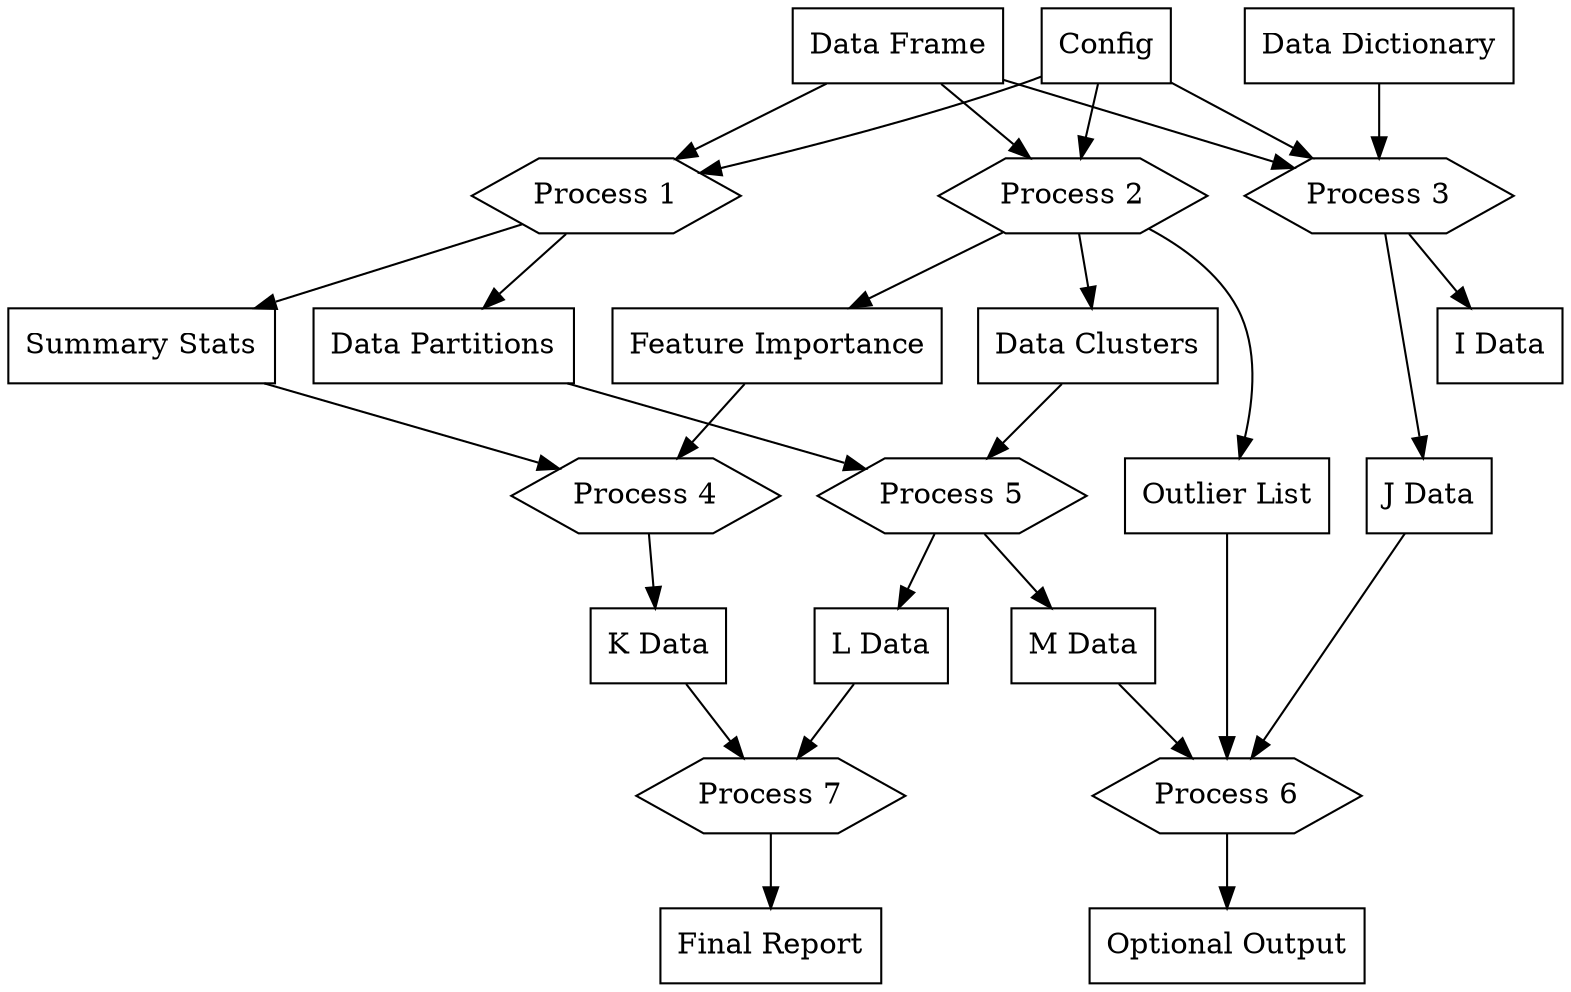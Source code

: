 digraph G {
  D3 [label="Config"; shape=rect;]
  D4 [label="Data Frame"; shape=rect;]
  D5 [label="Summary Stats"; shape=rect;]
  D6 [label="Data Partitions"; shape=rect;]
  D8 [label="Feature Importance"; shape=rect;]
  D9 [label="Data Clusters"; shape=rect;]
  D10 [label="Outlier List"; shape=rect;]
  D12 [label="Data Dictionary"; shape=rect;]
  D13 [label="I Data"; shape=rect;]
  D14 [label="J Data"; shape=rect;]
  D16 [label="K Data"; shape=rect;]
  D18 [label="L Data"; shape=rect;]
  D19 [label="M Data"; shape=rect;]
  D21 [label="Optional Output"; shape=rect;]
  D23 [label="Final Report"; shape=rect;]
  D2 [label="Process 1"; shape=hexagon;]
  D3 -> D2
  D4 -> D2
  D2 -> D5
  D2 -> D6
  D7 [label="Process 2"; shape=hexagon;]
  D3 -> D7
  D4 -> D7
  D7 -> D8
  D7 -> D9
  D7 -> D10
  D11 [label="Process 3"; shape=hexagon;]
  D12 -> D11
  D3 -> D11
  D4 -> D11
  D11 -> D13
  D11 -> D14
  D15 [label="Process 4"; shape=hexagon;]
  D5 -> D15
  D8 -> D15
  D15 -> D16
  D17 [label="Process 5"; shape=hexagon;]
  D6 -> D17
  D9 -> D17
  D17 -> D18
  D17 -> D19
  D20 [label="Process 6"; shape=hexagon;]
  D19 -> D20
  D10 -> D20
  D14 -> D20
  D20 -> D21
  D22 [label="Process 7"; shape=hexagon;]
  D16 -> D22
  D18 -> D22
  D22 -> D23
}
